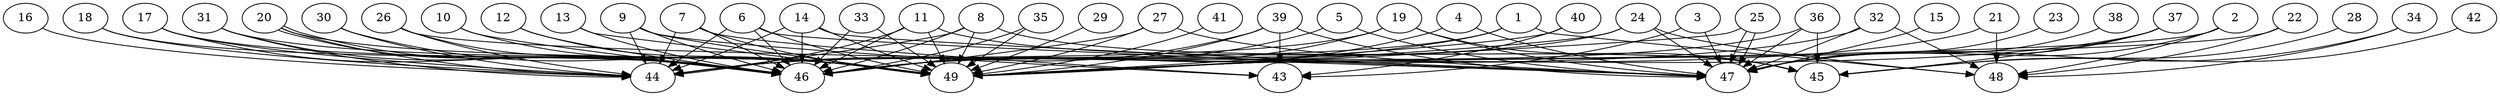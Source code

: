 // DAG (tier=3-complex, mode=compute, n=49, ccr=0.454, fat=0.873, density=0.747, regular=0.253, jump=0.211, mindata=1048576, maxdata=16777216)
// DAG automatically generated by daggen at Sun Aug 24 16:33:34 2025
// /home/ermia/Project/Environments/daggen/bin/daggen --dot --ccr 0.454 --fat 0.873 --regular 0.253 --density 0.747 --jump 0.211 --mindata 1048576 --maxdata 16777216 -n 49 
digraph G {
  1 [size="3556891555013257592832", alpha="0.10", expect_size="1778445777506628796416"]
  1 -> 46 [size ="1864105136750592"]
  1 -> 48 [size ="1864105136750592"]
  1 -> 49 [size ="1864105136750592"]
  2 [size="85191434456270897152", alpha="0.01", expect_size="42595717228135448576"]
  2 -> 47 [size ="154889011331072"]
  2 -> 48 [size ="154889011331072"]
  2 -> 49 [size ="154889011331072"]
  3 [size="253223853241910656", alpha="0.09", expect_size="126611926620955328"]
  3 -> 43 [size ="100425059532800"]
  3 -> 47 [size ="100425059532800"]
  4 [size="1331256162299793664", alpha="0.20", expect_size="665628081149896832"]
  4 -> 46 [size ="485674239131648"]
  4 -> 47 [size ="485674239131648"]
  5 [size="2079822311373156352", alpha="0.13", expect_size="1039911155686578176"]
  5 -> 46 [size ="1242019179528192"]
  5 -> 47 [size ="1242019179528192"]
  6 [size="3271404800566469066752", alpha="0.12", expect_size="1635702400283234533376"]
  6 -> 44 [size ="1762975098601472"]
  6 -> 46 [size ="1762975098601472"]
  6 -> 47 [size ="1762975098601472"]
  6 -> 49 [size ="1762975098601472"]
  7 [size="3178797692393132", alpha="0.07", expect_size="1589398846196566"]
  7 -> 43 [size ="173055003328512"]
  7 -> 44 [size ="173055003328512"]
  7 -> 46 [size ="173055003328512"]
  7 -> 49 [size ="173055003328512"]
  8 [size="2156592939822441562112", alpha="0.13", expect_size="1078296469911220781056"]
  8 -> 44 [size ="1335371510054912"]
  8 -> 45 [size ="1335371510054912"]
  8 -> 46 [size ="1335371510054912"]
  8 -> 49 [size ="1335371510054912"]
  9 [size="3253834806229376958464", alpha="0.02", expect_size="1626917403114688479232"]
  9 -> 43 [size ="1756657067491328"]
  9 -> 44 [size ="1756657067491328"]
  9 -> 46 [size ="1756657067491328"]
  9 -> 49 [size ="1756657067491328"]
  10 [size="27665079097676704", alpha="0.17", expect_size="13832539548838352"]
  10 -> 46 [size ="1190507631869952"]
  10 -> 49 [size ="1190507631869952"]
  11 [size="47754392752009248768", alpha="0.12", expect_size="23877196376004624384"]
  11 -> 44 [size ="105300929544192"]
  11 -> 45 [size ="105300929544192"]
  11 -> 46 [size ="105300929544192"]
  11 -> 49 [size ="105300929544192"]
  12 [size="91273556263476464", alpha="0.16", expect_size="45636778131738232"]
  12 -> 46 [size ="49248921976832"]
  12 -> 49 [size ="49248921976832"]
  13 [size="3550260267878154", alpha="0.00", expect_size="1775130133939077"]
  13 -> 46 [size ="74644258291712"]
  13 -> 49 [size ="74644258291712"]
  14 [size="60974036425839032", alpha="0.18", expect_size="30487018212919516"]
  14 -> 44 [size ="1006182525304832"]
  14 -> 46 [size ="1006182525304832"]
  14 -> 47 [size ="1006182525304832"]
  14 -> 49 [size ="1006182525304832"]
  15 [size="27147146503389184000", alpha="0.18", expect_size="13573573251694592000"]
  15 -> 47 [size ="72261356748800"]
  16 [size="263278093608152989696", alpha="0.04", expect_size="131639046804076494848"]
  16 -> 44 [size ="328624397877248"]
  17 [size="164976305958692061184", alpha="0.20", expect_size="82488152979346030592"]
  17 -> 44 [size ="240641783103488"]
  17 -> 46 [size ="240641783103488"]
  17 -> 49 [size ="240641783103488"]
  18 [size="4634715935614626168832", alpha="0.03", expect_size="2317357967807313084416"]
  18 -> 44 [size ="2223849542254592"]
  18 -> 46 [size ="2223849542254592"]
  19 [size="1150221455342994194432", alpha="0.14", expect_size="575110727671497097216"]
  19 -> 44 [size ="878235449556992"]
  19 -> 45 [size ="878235449556992"]
  19 -> 46 [size ="878235449556992"]
  19 -> 47 [size ="878235449556992"]
  20 [size="2074527428561792000", alpha="0.19", expect_size="1037263714280896000"]
  20 -> 44 [size ="1614705336516608"]
  20 -> 46 [size ="1614705336516608"]
  20 -> 46 [size ="1614705336516608"]
  20 -> 49 [size ="1614705336516608"]
  21 [size="5617576979877330944", alpha="0.14", expect_size="2808788489938665472"]
  21 -> 46 [size ="25280714375168"]
  21 -> 48 [size ="25280714375168"]
  22 [size="3767798983058903793664", alpha="0.01", expect_size="1883899491529451896832"]
  22 -> 48 [size ="1937084071804928"]
  22 -> 49 [size ="1937084071804928"]
  23 [size="50469462446710496", alpha="0.19", expect_size="25234731223355248"]
  23 -> 47 [size ="971212901580800"]
  24 [size="124722208486494816", alpha="0.08", expect_size="62361104243247408"]
  24 -> 46 [size ="84775616380928"]
  24 -> 47 [size ="84775616380928"]
  24 -> 48 [size ="84775616380928"]
  24 -> 49 [size ="84775616380928"]
  25 [size="197543425006471680", alpha="0.04", expect_size="98771712503235840"]
  25 -> 47 [size ="125960192000000"]
  25 -> 47 [size ="125960192000000"]
  25 -> 49 [size ="125960192000000"]
  26 [size="2185649504885930496", alpha="0.11", expect_size="1092824752442965248"]
  26 -> 44 [size ="1967798456680448"]
  26 -> 46 [size ="1967798456680448"]
  26 -> 47 [size ="1967798456680448"]
  27 [size="7398458163887451", alpha="0.06", expect_size="3699229081943725"]
  27 -> 46 [size ="575387406958592"]
  27 -> 47 [size ="575387406958592"]
  27 -> 49 [size ="575387406958592"]
  28 [size="467080494867852296192", alpha="0.09", expect_size="233540247433926148096"]
  28 -> 45 [size ="481597778296832"]
  29 [size="25842623874111360", alpha="0.13", expect_size="12921311937055680"]
  29 -> 49 [size ="1198315202936832"]
  30 [size="3585723333831493632", alpha="0.09", expect_size="1792861666915746816"]
  30 -> 44 [size ="1538805714649088"]
  30 -> 49 [size ="1538805714649088"]
  31 [size="28545724183380744", alpha="0.13", expect_size="14272862091690372"]
  31 -> 44 [size ="679175291666432"]
  31 -> 46 [size ="679175291666432"]
  31 -> 49 [size ="679175291666432"]
  32 [size="1613176065454905", alpha="0.05", expect_size="806588032727452"]
  32 -> 44 [size ="38022548553728"]
  32 -> 47 [size ="38022548553728"]
  32 -> 48 [size ="38022548553728"]
  33 [size="21703070423634149376", alpha="0.01", expect_size="10851535211817074688"]
  33 -> 46 [size ="62244947755008"]
  33 -> 49 [size ="62244947755008"]
  34 [size="70611212711658744", alpha="0.05", expect_size="35305606355829372"]
  34 -> 47 [size ="1376537857228800"]
  34 -> 48 [size ="1376537857228800"]
  35 [size="4233833220597138944", alpha="0.06", expect_size="2116916610298569472"]
  35 -> 46 [size ="1699111074004992"]
  35 -> 49 [size ="1699111074004992"]
  36 [size="786154641960969699328", alpha="0.05", expect_size="393077320980484849664"]
  36 -> 45 [size ="681441599946752"]
  36 -> 46 [size ="681441599946752"]
  36 -> 47 [size ="681441599946752"]
  37 [size="85579801223454864", alpha="0.18", expect_size="42789900611727432"]
  37 -> 45 [size ="34093450395648"]
  37 -> 47 [size ="34093450395648"]
  37 -> 49 [size ="34093450395648"]
  38 [size="1891300754205677568", alpha="0.04", expect_size="945650377102838784"]
  38 -> 47 [size ="1043828257587200"]
  39 [size="211586282847344160", alpha="0.05", expect_size="105793141423672080"]
  39 -> 43 [size ="97086427103232"]
  39 -> 44 [size ="97086427103232"]
  39 -> 47 [size ="97086427103232"]
  39 -> 49 [size ="97086427103232"]
  40 [size="317907175982759936000", alpha="0.10", expect_size="158953587991379968000"]
  40 -> 43 [size ="372640632012800"]
  40 -> 49 [size ="372640632012800"]
  41 [size="27406039377092184", alpha="0.04", expect_size="13703019688546092"]
  41 -> 49 [size ="459981140787200"]
  42 [size="1713992834719019958272", alpha="0.11", expect_size="856996417359509979136"]
  42 -> 45 [size ="1145766152241152"]
  43 [size="5305803192752662528", alpha="0.08", expect_size="2652901596376331264"]
  44 [size="2891258301851395072", alpha="0.17", expect_size="1445629150925697536"]
  45 [size="25029847918139164", alpha="0.04", expect_size="12514923959069582"]
  46 [size="5774337651184238592", alpha="0.04", expect_size="2887168825592119296"]
  47 [size="1427840865894006272", alpha="0.04", expect_size="713920432947003136"]
  48 [size="26432061350132842496", alpha="0.11", expect_size="13216030675066421248"]
  49 [size="2848331459378878087168", alpha="0.11", expect_size="1424165729689439043584"]
}